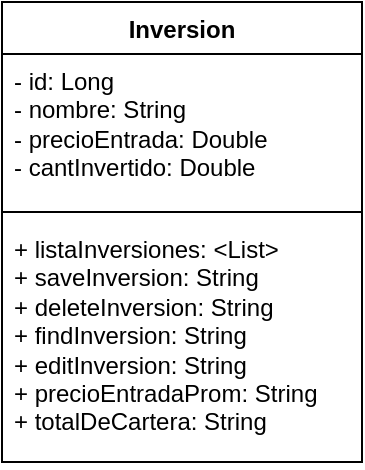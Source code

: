 <mxfile version="22.1.11" type="device">
  <diagram name="Page-1" id="e7e014a7-5840-1c2e-5031-d8a46d1fe8dd">
    <mxGraphModel dx="677" dy="402" grid="1" gridSize="10" guides="1" tooltips="1" connect="1" arrows="1" fold="1" page="1" pageScale="1" pageWidth="1169" pageHeight="826" background="none" math="0" shadow="0">
      <root>
        <mxCell id="0" />
        <mxCell id="1" parent="0" />
        <mxCell id="hzULQrv4zRO577tfZUYZ-41" value="Inversion" style="swimlane;fontStyle=1;align=center;verticalAlign=top;childLayout=stackLayout;horizontal=1;startSize=26;horizontalStack=0;resizeParent=1;resizeParentMax=0;resizeLast=0;collapsible=1;marginBottom=0;whiteSpace=wrap;html=1;" vertex="1" parent="1">
          <mxGeometry x="460" y="440" width="180" height="230" as="geometry" />
        </mxCell>
        <mxCell id="hzULQrv4zRO577tfZUYZ-42" value="- id: Long&lt;br&gt;- nombre: String&lt;br&gt;- precioEntrada: Double&lt;br&gt;- cantInvertido: Double" style="text;strokeColor=none;fillColor=none;align=left;verticalAlign=top;spacingLeft=4;spacingRight=4;overflow=hidden;rotatable=0;points=[[0,0.5],[1,0.5]];portConstraint=eastwest;whiteSpace=wrap;html=1;" vertex="1" parent="hzULQrv4zRO577tfZUYZ-41">
          <mxGeometry y="26" width="180" height="74" as="geometry" />
        </mxCell>
        <mxCell id="hzULQrv4zRO577tfZUYZ-43" value="" style="line;strokeWidth=1;fillColor=none;align=left;verticalAlign=middle;spacingTop=-1;spacingLeft=3;spacingRight=3;rotatable=0;labelPosition=right;points=[];portConstraint=eastwest;strokeColor=inherit;" vertex="1" parent="hzULQrv4zRO577tfZUYZ-41">
          <mxGeometry y="100" width="180" height="10" as="geometry" />
        </mxCell>
        <mxCell id="hzULQrv4zRO577tfZUYZ-44" value="+ listaInversiones: &amp;lt;List&amp;gt;&lt;br&gt;+ saveInversion: String&lt;br&gt;+ deleteInversion: String&lt;br&gt;+ findInversion: String&lt;br&gt;+ editInversion: String&lt;br&gt;+ precioEntradaProm: String&lt;br&gt;+ totalDeCartera: String" style="text;strokeColor=none;fillColor=none;align=left;verticalAlign=top;spacingLeft=4;spacingRight=4;overflow=hidden;rotatable=0;points=[[0,0.5],[1,0.5]];portConstraint=eastwest;whiteSpace=wrap;html=1;" vertex="1" parent="hzULQrv4zRO577tfZUYZ-41">
          <mxGeometry y="110" width="180" height="120" as="geometry" />
        </mxCell>
      </root>
    </mxGraphModel>
  </diagram>
</mxfile>
